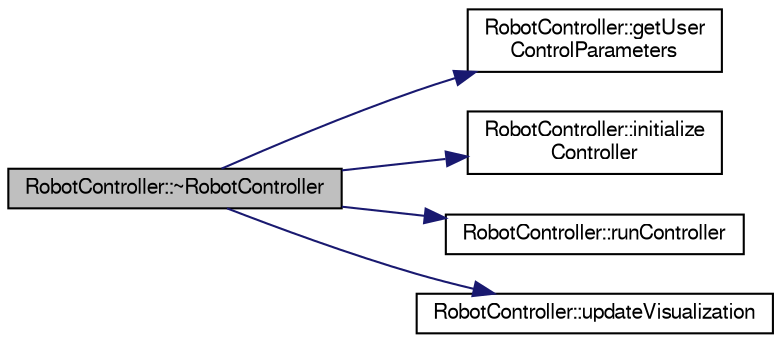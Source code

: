 digraph "RobotController::~RobotController"
{
  edge [fontname="FreeSans",fontsize="10",labelfontname="FreeSans",labelfontsize="10"];
  node [fontname="FreeSans",fontsize="10",shape=record];
  rankdir="LR";
  Node1 [label="RobotController::~RobotController",height=0.2,width=0.4,color="black", fillcolor="grey75", style="filled", fontcolor="black"];
  Node1 -> Node2 [color="midnightblue",fontsize="10",style="solid",fontname="FreeSans"];
  Node2 [label="RobotController::getUser\lControlParameters",height=0.2,width=0.4,color="black", fillcolor="white", style="filled",URL="$d4/d6a/class_robot_controller.html#a4f978bdc5c1e5c868ca578f1061489e7"];
  Node1 -> Node3 [color="midnightblue",fontsize="10",style="solid",fontname="FreeSans"];
  Node3 [label="RobotController::initialize\lController",height=0.2,width=0.4,color="black", fillcolor="white", style="filled",URL="$d4/d6a/class_robot_controller.html#a4eef800145cb801ea6296630119b4a65"];
  Node1 -> Node4 [color="midnightblue",fontsize="10",style="solid",fontname="FreeSans"];
  Node4 [label="RobotController::runController",height=0.2,width=0.4,color="black", fillcolor="white", style="filled",URL="$d4/d6a/class_robot_controller.html#a5242fbdd2532b1581ac45829be9688c9"];
  Node1 -> Node5 [color="midnightblue",fontsize="10",style="solid",fontname="FreeSans"];
  Node5 [label="RobotController::updateVisualization",height=0.2,width=0.4,color="black", fillcolor="white", style="filled",URL="$d4/d6a/class_robot_controller.html#a851e8f5aedb72a736cbaddb3dba3c5c2"];
}
